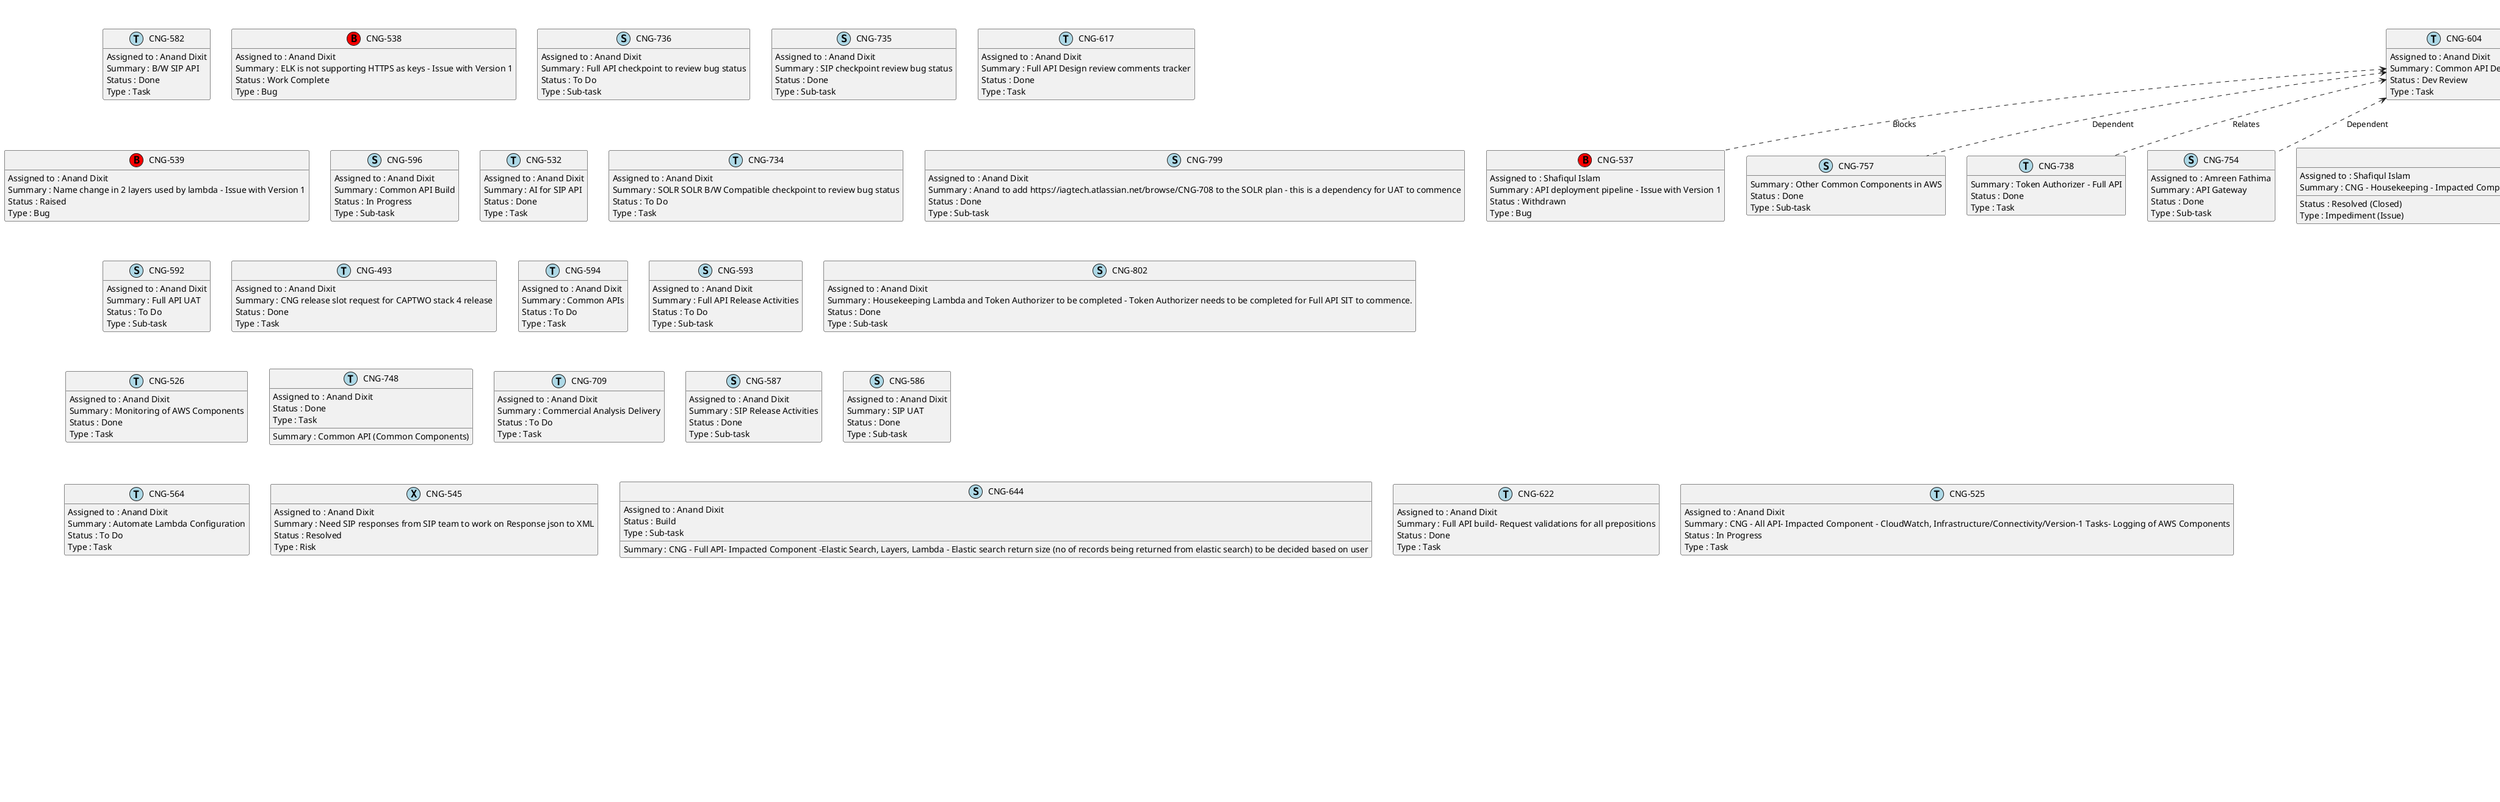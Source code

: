 @startuml
'https://plantuml.com/class-diagram

' GENERATE CLASS DIAGRAM ===========
' Generated at    : Fri May 03 10:09:59 CEST 2024

title Jira Tickets for Person Anand Dixit
hide empty members

legend
Jira Ticket Status
----
(Done) : 24
(To Do) : 11
(Dev Review) : 2
(Build) : 1
(Withdrawn) : 1
(In Progress) : 4
(Resolved) : 1
(Work Complete) : 1
(Raised) : 1
(Resolved (Closed)) : 1
----
Jira Ticket Types
----
(Task) : 24
(Bug) : 3
(Sub-task) : 18
(Risk) : 1
(Impediment (Issue)) : 1
end legend


' Tickets =======
class "CNG-582" << (T,lightblue) >> {
  Assigned to : Anand Dixit
  Summary : B/W SIP API
  Status : Done
  Type : Task
}

class "CNG-538" << (B,red) >> {
  Assigned to : Anand Dixit
  Summary : ELK is not supporting HTTPS as keys - Issue with Version 1
  Status : Work Complete
  Type : Bug
}

class "CNG-736" << (S,lightblue) >> {
  Assigned to : Anand Dixit
  Summary : Full API checkpoint to review bug status
  Status : To Do
  Type : Sub-task
}

class "CNG-735" << (S,lightblue) >> {
  Assigned to : Anand Dixit
  Summary : SIP checkpoint review bug status
  Status : Done
  Type : Sub-task
}

class "CNG-537" << (B,red) >> {
  Assigned to : Shafiqul Islam
  Summary : API deployment pipeline - Issue with Version 1
  Status : Withdrawn
  Type : Bug
}

class "CNG-757" << (S,lightblue) >> {
  Summary : Other Common Components in AWS 
  Status : Done
  Type : Sub-task
}

class "CNG-617" << (T,lightblue) >> {
  Assigned to : Anand Dixit
  Summary : Full API Design review comments tracker 
  Status : Done
  Type : Task
}

class "CNG-738" << (T,lightblue) >> {
  Summary : Token Authorizer - Full API 
  Status : Done
  Type : Task
}

class "CNG-539" << (B,red) >> {
  Assigned to : Anand Dixit
  Summary : Name change in 2 layers used by lambda - Issue with Version 1
  Status : Raised
  Type : Bug
}

class "CNG-596" << (S,lightblue) >> {
  Assigned to : Anand Dixit
  Summary : Common API Build
  Status : In Progress
  Type : Sub-task
}

class "CNG-650" << (T,lightblue) >> {
  Assigned to : Shafiqul Islam
  Summary : Version 1: For the DEV environment, it seems the connectivity between Lambda and ELK instance is not established
  Status : Done
  Type : Task
}

class "CNG-532" << (T,lightblue) >> {
  Assigned to : Anand Dixit
  Summary : AI for SIP API 
  Status : Done
  Type : Task
}

class "CNG-531" << (T,lightblue) >> {
  Assigned to : Anand Dixit
  Summary : Send Full API LLD to Iberia when fully complete
  Status : To Do
  Type : Task
}

class "CNG-732" << (S,lightblue) >> {
  Assigned to : Anand Dixit
  Summary : Loud Live Requirements 
  Status : In Progress
  Type : Sub-task
}

class "CNG-556" << (S,lightblue) >> {
  Assigned to : Shafiqul Islam
  Summary : Solr API - Analysis & Design
  Status : Dev Review
  Type : Sub-task
}

class "CNG-754" << (S,lightblue) >> {
  Assigned to : Amreen Fathima
  Summary : API Gateway
  Status : Done
  Type : Sub-task
}

class "CNG-533" << (T,lightblue) >> {
  Assigned to : Anand Dixit
  Summary : Burst and Batch Controller- CAP2-ASY04-42 release 
  Status : In Progress
  Type : Task
}

class "CNG-734" << (T,lightblue) >> {
  Assigned to : Anand Dixit
  Summary : SOLR SOLR B/W Compatible checkpoint to review bug status
  Status : To Do
  Type : Task
}

class "CNG-657" << (I,orange) >> {
  Assigned to : Shafiqul Islam
  Summary : CNG - Housekeeping - Impacted Component - On Premise Database, Infrastructure/Connectivity/Version-1 Tasks - housekeeping connectivity to on prem database to be fixed by Version 1 
  Status : Resolved (Closed)
  Type : Impediment (Issue)
}

class "CNG-756" << (S,lightblue) >> {
  Assigned to : Sushant Khandelwal
  Summary : Application Load Balancer 
  Status : Done
  Type : Sub-task
}

class "CNG-535" << (T,lightblue) >> {
  Assigned to : Anand Dixit
  Summary : Live server log analysis for SOLR responses.
  Status : Done
  Type : Task
}

class "CNG-799" << (S,lightblue) >> {
  Assigned to : Anand Dixit
  Summary : Anand to add https://iagtech.atlassian.net/browse/CNG-708 to the SOLR plan - this is a dependency for UAT to commence
  Status : Done
  Type : Sub-task
}

class "CNG-678" << (S,lightblue) >> {
  Assigned to : Anand Dixit
  Summary : AWS-Logging and Monitoring
  Status : Done
  Type : Sub-task
}

class "CNG-592" << (S,lightblue) >> {
  Assigned to : Anand Dixit
  Summary : Full API UAT
  Status : To Do
  Type : Sub-task
}

class "CNG-493" << (T,lightblue) >> {
  Assigned to : Anand Dixit
  Summary : CNG release slot request for CAPTWO stack 4 release 
  Status : Done
  Type : Task
}

class "CNG-594" << (T,lightblue) >> {
  Assigned to : Anand Dixit
  Summary : Common APIs
  Status : To Do
  Type : Task
}

class "CNG-593" << (S,lightblue) >> {
  Assigned to : Anand Dixit
  Summary : Full API Release Activities 
  Status : To Do
  Type : Sub-task
}

class "CNG-648" << (T,lightblue) >> {
  Assigned to : Amreen Fathima
  Summary : System Testing team needs existing SIP sub live URL and authentication details which needs to be further checked with SIP team.
  Status : Done
  Type : Task
}

class "CNG-802" << (S,lightblue) >> {
  Assigned to : Anand Dixit
  Summary : Housekeeping Lambda and Token Authorizer to be completed – Token Authorizer needs to be completed for Full API SIT to commence. 
  Status : Done
  Type : Sub-task
}

class "CNG-604" << (T,lightblue) >> {
  Assigned to : Anand Dixit
  Summary : Common API Design
  Status : Dev Review
  Type : Task
}

class "CNG-526" << (T,lightblue) >> {
  Assigned to : Anand Dixit
  Summary : Monitoring of AWS Components
  Status : Done
  Type : Task
}

class "CNG-605" << (T,lightblue) >> {
  Assigned to : Anand Dixit
  Summary : Logstash-Redis Error in AWS
  Status : Done
  Type : Task
}

class "CNG-748" << (T,lightblue) >> {
  Assigned to : Anand Dixit
  Summary : Common API (Common Components)
  Status : Done
  Type : Task
}

class "CNG-806" << (T,lightblue) >> {
  Assigned to : Abinaya Arumugasamy
  Summary : SOLR API XML Response Format - Build
  Status : Done
  Type : Task
}

class "CNG-709" << (T,lightblue) >> {
  Assigned to : Anand Dixit
  Summary : Commercial Analysis Delivery
  Status : To Do
  Type : Task
}

class "CNG-585" << (S,lightblue) >> {
  Assigned to : Anand Dixit
  Summary : SIP B/W Compatible API SIT
  Status : Done
  Type : Sub-task
}

class "CNG-587" << (S,lightblue) >> {
  Assigned to : Anand Dixit
  Summary : SIP Release Activities 
  Status : Done
  Type : Sub-task
}

class "CNG-542" << (T,lightblue) >> {
  Assigned to : Abinaya Arumugasamy
  Summary : Solr - XML & JSON Response Format Analysis & Requirements 
  Status : Done
  Type : Task
}

class "CNG-586" << (S,lightblue) >> {
  Assigned to : Anand Dixit
  Summary : SIP UAT
  Status : Done
  Type : Sub-task
}

class "CNG-564" << (T,lightblue) >> {
  Assigned to : Anand Dixit
  Summary : Automate Lambda Configuration
  Status : To Do
  Type : Task
}

class "CNG-688" << (S,lightblue) >> {
  Summary : Burst & Batch Controller Release Activities
  Status : To Do
  Type : Sub-task
}

class "CNG-545" << (X,lightblue) >> {
  Assigned to : Anand Dixit
  Summary : Need SIP responses from SIP team to work on Response json to XML 
  Status : Resolved
  Type : Risk
}

class "CNG-644" << (S,lightblue) >> {
  Assigned to : Anand Dixit
  Summary : CNG - Full API- Impacted Component -Elastic Search, Layers, Lambda - Elastic search return size (no of records being returned from elastic search) to be decided based on user
  Status : Build
  Type : Sub-task
}

class "CNG-622" << (T,lightblue) >> {
  Assigned to : Anand Dixit
  Summary : Full API build- Request validations for all prepositions
  Status : Done
  Type : Task
}

class "CNG-525" << (T,lightblue) >> {
  Assigned to : Anand Dixit
  Summary : CNG - All API- Impacted Component - CloudWatch, Infrastructure/Connectivity/Version-1 Tasks- Logging of AWS Components
  Status : In Progress
  Type : Task
}

class "CNG-624" << (T,lightblue) >> {
  Assigned to : Anand Dixit
  Summary : CNG - Full API - Consumers Document
  Status : To Do
  Type : Task
}

class "CNG-723" << (T,lightblue) >> {
  Summary : House Keeping
  Status : To Do
  Type : Task
}



' Links =======
"CNG-533" <.. "CNG-732" : Dependent
"CNG-533" <.. "CNG-688" : Relates
"CNG-535" <.. "CNG-542" : Dependent
"CNG-535" <.. "CNG-806" : Dependent
"CNG-535" <.. "CNG-556" : Dependent
"CNG-585" <.. "CNG-605" : Blocks
"CNG-585" <.. "CNG-648" : Blocks
"CNG-585" <.. "CNG-650" : Blocks
"CNG-624" <.. "CNG-531" : Dependent
"CNG-604" <.. "CNG-657" : Blocks
"CNG-604" <.. "CNG-537" : Blocks
"CNG-604" <.. "CNG-754" : Dependent
"CNG-604" <.. "CNG-756" : Dependent
"CNG-604" <.. "CNG-757" : Dependent
"CNG-604" <.. "CNG-678" : Relates
"CNG-604" <.. "CNG-738" : Relates
"CNG-604" <.. "CNG-723" : Relates


@enduml
